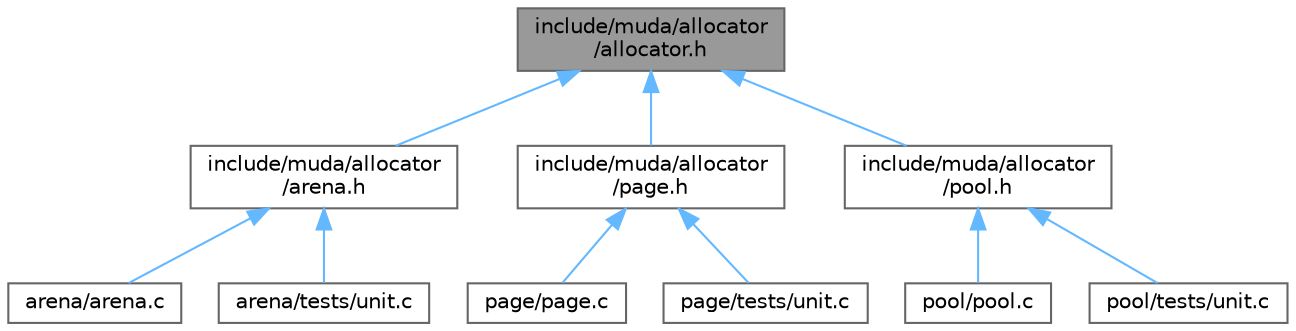 digraph "include/muda/allocator/allocator.h"
{
 // LATEX_PDF_SIZE
  bgcolor="transparent";
  edge [fontname=Helvetica,fontsize=10,labelfontname=Helvetica,labelfontsize=10];
  node [fontname=Helvetica,fontsize=10,shape=box,height=0.2,width=0.4];
  Node1 [id="Node000001",label="include/muda/allocator\l/allocator.h",height=0.2,width=0.4,color="gray40", fillcolor="grey60", style="filled", fontcolor="black",tooltip="Custom allocator function type definitions for MUDA."];
  Node1 -> Node2 [id="edge1_Node000001_Node000002",dir="back",color="steelblue1",style="solid",tooltip=" "];
  Node2 [id="Node000002",label="include/muda/allocator\l/arena.h",height=0.2,width=0.4,color="grey40", fillcolor="white", style="filled",URL="$da/d0c/arena_8h.html",tooltip="Arena-style memory allocator."];
  Node2 -> Node3 [id="edge2_Node000002_Node000003",dir="back",color="steelblue1",style="solid",tooltip=" "];
  Node3 [id="Node000003",label="arena/arena.c",height=0.2,width=0.4,color="grey40", fillcolor="white", style="filled",URL="$de/d6c/arena_8c.html",tooltip=" "];
  Node2 -> Node4 [id="edge3_Node000002_Node000004",dir="back",color="steelblue1",style="solid",tooltip=" "];
  Node4 [id="Node000004",label="arena/tests/unit.c",height=0.2,width=0.4,color="grey40", fillcolor="white", style="filled",URL="$d1/d84/arena_2tests_2unit_8c.html",tooltip=" "];
  Node1 -> Node5 [id="edge4_Node000001_Node000005",dir="back",color="steelblue1",style="solid",tooltip=" "];
  Node5 [id="Node000005",label="include/muda/allocator\l/page.h",height=0.2,width=0.4,color="grey40", fillcolor="white", style="filled",URL="$de/dad/page_8h.html",tooltip="Page-based memory allocator with fixed-size pages."];
  Node5 -> Node6 [id="edge5_Node000005_Node000006",dir="back",color="steelblue1",style="solid",tooltip=" "];
  Node6 [id="Node000006",label="page/page.c",height=0.2,width=0.4,color="grey40", fillcolor="white", style="filled",URL="$da/d41/page_8c.html",tooltip=" "];
  Node5 -> Node7 [id="edge6_Node000005_Node000007",dir="back",color="steelblue1",style="solid",tooltip=" "];
  Node7 [id="Node000007",label="page/tests/unit.c",height=0.2,width=0.4,color="grey40", fillcolor="white", style="filled",URL="$d4/d0a/page_2tests_2unit_8c.html",tooltip=" "];
  Node1 -> Node8 [id="edge7_Node000001_Node000008",dir="back",color="steelblue1",style="solid",tooltip=" "];
  Node8 [id="Node000008",label="include/muda/allocator\l/pool.h",height=0.2,width=0.4,color="grey40", fillcolor="white", style="filled",URL="$db/db7/pool_8h.html",tooltip="Fixed-size block memory pool allocator."];
  Node8 -> Node9 [id="edge8_Node000008_Node000009",dir="back",color="steelblue1",style="solid",tooltip=" "];
  Node9 [id="Node000009",label="pool/pool.c",height=0.2,width=0.4,color="grey40", fillcolor="white", style="filled",URL="$d4/de5/pool_8c.html",tooltip=" "];
  Node8 -> Node10 [id="edge9_Node000008_Node000010",dir="back",color="steelblue1",style="solid",tooltip=" "];
  Node10 [id="Node000010",label="pool/tests/unit.c",height=0.2,width=0.4,color="grey40", fillcolor="white", style="filled",URL="$de/d12/pool_2tests_2unit_8c.html",tooltip=" "];
}

